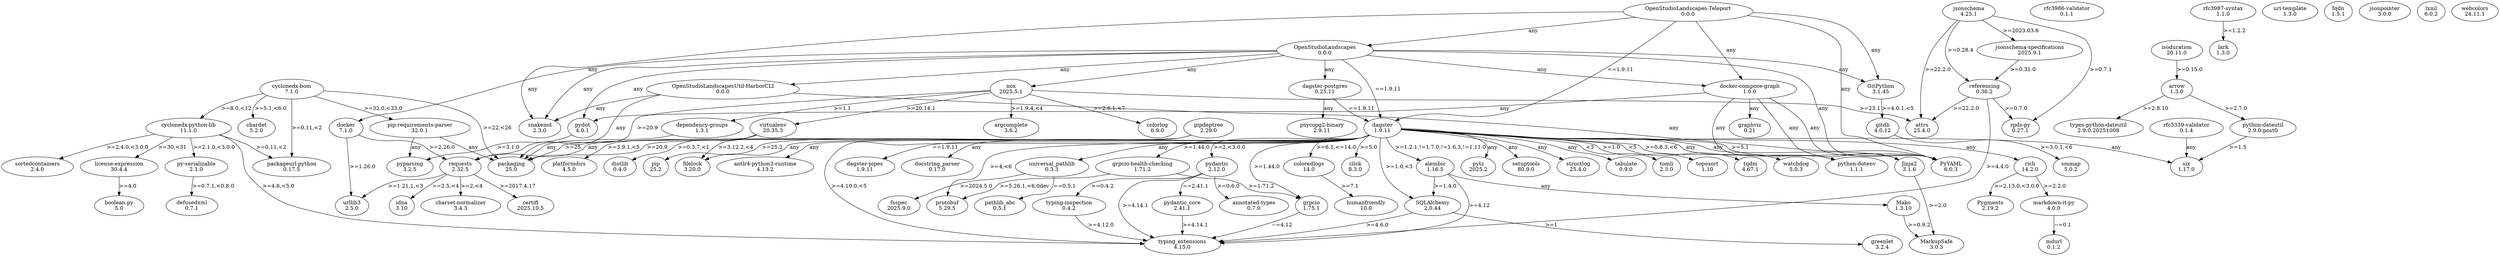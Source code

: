 digraph {
	"annotated-types" [label="annotated-types\n0.7.0"]
	"antlr4-python3-runtime" [label="antlr4-python3-runtime\n4.13.2"]
	"boolean-py" [label="boolean.py\n5.0"]
	"charset-normalizer" [label="charset-normalizer\n3.4.3"]
	"cyclonedx-bom" -> "cyclonedx-python-lib" [label=">=8.0,<12"]
	"cyclonedx-bom" -> "packageurl-python" [label=">=0.11,<2"]
	"cyclonedx-bom" -> "pip-requirements-parser" [label=">=32.0,<33.0"]
	"cyclonedx-bom" -> chardet [label=">=5.1,<6.0"]
	"cyclonedx-bom" -> packaging [label=">=22,<26"]
	"cyclonedx-bom" [label="cyclonedx-bom\n7.1.0"]
	"cyclonedx-python-lib" -> "license-expression" [label=">=30,<31"]
	"cyclonedx-python-lib" -> "packageurl-python" [label=">=0.11,<2"]
	"cyclonedx-python-lib" -> "py-serializable" [label=">=2.1.0,<3.0.0"]
	"cyclonedx-python-lib" -> "typing-extensions" [label=">=4.6,<5.0"]
	"cyclonedx-python-lib" -> sortedcontainers [label=">=2.4.0,<3.0.0"]
	"cyclonedx-python-lib" [label="cyclonedx-python-lib\n11.1.0"]
	"dagster-pipes" [label="dagster-pipes\n1.9.11"]
	"dagster-postgres" -> "psycopg2-binary" [label=any]
	"dagster-postgres" -> dagster [label="==1.9.11"]
	"dagster-postgres" [label="dagster-postgres\n0.25.11"]
	"dependency-groups" -> packaging [label=any]
	"dependency-groups" [label="dependency-groups\n1.3.1"]
	"docker-compose-graph" -> "python-dotenv" [label=any]
	"docker-compose-graph" -> graphviz [label=any]
	"docker-compose-graph" -> jinja2 [label=any]
	"docker-compose-graph" -> pydot [label=any]
	"docker-compose-graph" -> pyyaml [label=any]
	"docker-compose-graph" [label="docker-compose-graph\n1.0.0"]
	"docstring-parser" [label="docstring_parser\n0.17.0"]
	"grpcio-health-checking" -> grpcio [label=">=1.71.2"]
	"grpcio-health-checking" -> protobuf [label=">=5.26.1,<6.0dev"]
	"grpcio-health-checking" [label="grpcio-health-checking\n1.71.2"]
	"jsonschema-specifications" -> referencing [label=">=0.31.0"]
	"jsonschema-specifications" [label="jsonschema-specifications\n2025.9.1"]
	"license-expression" -> "boolean-py" [label=">=4.0"]
	"license-expression" [label="license-expression\n30.4.4"]
	"markdown-it-py" -> mdurl [label="~=0.1"]
	"markdown-it-py" [label="markdown-it-py\n4.0.0"]
	"openstudiolandscapes-teleport" -> "docker-compose-graph" [label=any]
	"openstudiolandscapes-teleport" -> dagster [label="==1.9.11"]
	"openstudiolandscapes-teleport" -> gitpython [label=any]
	"openstudiolandscapes-teleport" -> openstudiolandscapes [label=any]
	"openstudiolandscapes-teleport" -> pyyaml [label=any]
	"openstudiolandscapes-teleport" -> snakemd [label=any]
	"openstudiolandscapes-teleport" [label="OpenStudioLandscapes-Teleport\n0.0.0"]
	"openstudiolandscapesutil-harborcli" -> pyyaml [label=any]
	"openstudiolandscapesutil-harborcli" -> requests [label=any]
	"openstudiolandscapesutil-harborcli" -> snakemd [label=any]
	"openstudiolandscapesutil-harborcli" [label="OpenStudioLandscapesUtil-HarborCLI\n0.0.0"]
	"packageurl-python" [label="packageurl-python\n0.17.5"]
	"pathlib-abc" [label="pathlib_abc\n0.5.1"]
	"pip-requirements-parser" -> packaging [label=any]
	"pip-requirements-parser" -> pyparsing [label=any]
	"pip-requirements-parser" [label="pip-requirements-parser\n32.0.1"]
	"psycopg2-binary" [label="psycopg2-binary\n2.9.11"]
	"py-serializable" -> defusedxml [label=">=0.7.1,<0.8.0"]
	"py-serializable" [label="py-serializable\n2.1.0"]
	"pydantic-core" -> "typing-extensions" [label=">=4.14.1"]
	"pydantic-core" [label="pydantic_core\n2.41.1"]
	"python-dateutil" -> six [label=">=1.5"]
	"python-dateutil" [label="python-dateutil\n2.9.0.post0"]
	"python-dotenv" [label="python-dotenv\n1.1.1"]
	"rfc3339-validator" -> six [label=any]
	"rfc3339-validator" [label="rfc3339-validator\n0.1.4"]
	"rfc3986-validator" [label="rfc3986-validator\n0.1.1"]
	"rfc3987-syntax" -> lark [label=">=1.2.2"]
	"rfc3987-syntax" [label="rfc3987-syntax\n1.1.0"]
	"rpds-py" [label="rpds-py\n0.27.1"]
	"types-python-dateutil" [label="types-python-dateutil\n2.9.0.20251008"]
	"typing-extensions" [label="typing_extensions\n4.15.0"]
	"typing-inspection" -> "typing-extensions" [label=">=4.12.0"]
	"typing-inspection" [label="typing-inspection\n0.4.2"]
	"universal-pathlib" -> "pathlib-abc" [label="==0.5.1"]
	"universal-pathlib" -> fsspec [label=">=2024.5.0"]
	"universal-pathlib" [label="universal_pathlib\n0.3.3"]
	"uri-template" [label="uri-template\n1.3.0"]
	alembic -> "typing-extensions" [label=">=4.12"]
	alembic -> mako [label=any]
	alembic -> sqlalchemy [label=">=1.4.0"]
	alembic [label="alembic\n1.16.5"]
	argcomplete [label="argcomplete\n3.6.2"]
	arrow -> "python-dateutil" [label=">=2.7.0"]
	arrow -> "types-python-dateutil" [label=">=2.8.10"]
	arrow [label="arrow\n1.3.0"]
	attrs [label="attrs\n25.4.0"]
	certifi [label="certifi\n2025.10.5"]
	chardet [label="chardet\n5.2.0"]
	click [label="click\n8.3.0"]
	coloredlogs -> humanfriendly [label=">=7.1"]
	coloredlogs [label="coloredlogs\n14.0"]
	colorlog [label="colorlog\n6.9.0"]
	dagster -> "antlr4-python3-runtime" [label=any]
	dagster -> "dagster-pipes" [label="==1.9.11"]
	dagster -> "docstring-parser" [label=any]
	dagster -> "grpcio-health-checking" [label=">=1.44.0"]
	dagster -> "python-dotenv" [label=any]
	dagster -> "typing-extensions" [label=">=4.10.0,<5"]
	dagster -> "universal-pathlib" [label=any]
	dagster -> alembic [label=">=1.2.1,!=1.7.0,!=1.6.3,!=1.11.0"]
	dagster -> click [label=">=5.0"]
	dagster -> coloredlogs [label=">=6.1,<=14.0"]
	dagster -> filelock [label=any]
	dagster -> grpcio [label=">=1.44.0"]
	dagster -> jinja2 [label=any]
	dagster -> packaging [label=">=20.9"]
	dagster -> protobuf [label=">=4,<6"]
	dagster -> pydantic [label=">=2,<3.0.0"]
	dagster -> pytz [label=any]
	dagster -> pyyaml [label=">=5.1"]
	dagster -> requests [label=any]
	dagster -> rich [label=any]
	dagster -> setuptools [label=any]
	dagster -> six [label=any]
	dagster -> sqlalchemy [label=">=1.0,<3"]
	dagster -> structlog [label=any]
	dagster -> tabulate [label=any]
	dagster -> tomli [label="<3"]
	dagster -> toposort [label=">=1.0"]
	dagster -> tqdm [label="<5"]
	dagster -> watchdog [label=">=0.8.3,<6"]
	dagster [label="dagster\n1.9.11"]
	defusedxml [label="defusedxml\n0.7.1"]
	distlib [label="distlib\n0.4.0"]
	docker -> requests [label=">=2.26.0"]
	docker -> urllib3 [label=">=1.26.0"]
	docker [label="docker\n7.1.0"]
	filelock [label="filelock\n3.20.0"]
	fqdn [label="fqdn\n1.5.1"]
	fsspec [label="fsspec\n2025.9.0"]
	gitdb -> smmap [label=">=3.0.1,<6"]
	gitdb [label="gitdb\n4.0.12"]
	gitpython -> gitdb [label=">=4.0.1,<5"]
	gitpython [label="GitPython\n3.1.45"]
	graphviz [label="graphviz\n0.21"]
	greenlet [label="greenlet\n3.2.4"]
	grpcio -> "typing-extensions" [label="~=4.12"]
	grpcio [label="grpcio\n1.75.1"]
	humanfriendly [label="humanfriendly\n10.0"]
	idna [label="idna\n3.10"]
	isoduration -> arrow [label=">=0.15.0"]
	isoduration [label="isoduration\n20.11.0"]
	jinja2 -> markupsafe [label=">=2.0"]
	jinja2 [label="Jinja2\n3.1.6"]
	jsonpointer [label="jsonpointer\n3.0.0"]
	jsonschema -> "jsonschema-specifications" [label=">=2023.03.6"]
	jsonschema -> "rpds-py" [label=">=0.7.1"]
	jsonschema -> attrs [label=">=22.2.0"]
	jsonschema -> referencing [label=">=0.28.4"]
	jsonschema [label="jsonschema\n4.25.1"]
	lark [label="lark\n1.3.0"]
	lxml [label="lxml\n6.0.2"]
	mako -> markupsafe [label=">=0.9.2"]
	mako [label="Mako\n1.3.10"]
	markupsafe [label="MarkupSafe\n3.0.3"]
	mdurl [label="mdurl\n0.1.2"]
	nox -> "dependency-groups" [label=">=1.1"]
	nox -> argcomplete [label=">=1.9.4,<4"]
	nox -> attrs [label=">=23.1"]
	nox -> colorlog [label=">=2.6.1,<7"]
	nox -> packaging [label=">=20.9"]
	nox -> virtualenv [label=">=20.14.1"]
	nox [label="nox\n2025.5.1"]
	openstudiolandscapes -> "dagster-postgres" [label=any]
	openstudiolandscapes -> "docker-compose-graph" [label=any]
	openstudiolandscapes -> "openstudiolandscapesutil-harborcli" [label=any]
	openstudiolandscapes -> dagster [label="==1.9.11"]
	openstudiolandscapes -> docker [label=any]
	openstudiolandscapes -> gitpython [label=any]
	openstudiolandscapes -> nox [label=any]
	openstudiolandscapes -> pydot [label=any]
	openstudiolandscapes -> pyyaml [label=any]
	openstudiolandscapes -> snakemd [label=any]
	openstudiolandscapes [label="OpenStudioLandscapes\n0.0.0"]
	packaging [label="packaging\n25.0"]
	pip [label="pip\n25.2"]
	pipdeptree -> packaging [label=">=25"]
	pipdeptree -> pip [label=">=25.2"]
	pipdeptree [label="pipdeptree\n2.29.0"]
	platformdirs [label="platformdirs\n4.5.0"]
	protobuf [label="protobuf\n5.29.5"]
	pydantic -> "annotated-types" [label=">=0.6.0"]
	pydantic -> "pydantic-core" [label="==2.41.1"]
	pydantic -> "typing-extensions" [label=">=4.14.1"]
	pydantic -> "typing-inspection" [label=">=0.4.2"]
	pydantic [label="pydantic\n2.12.0"]
	pydot -> pyparsing [label=">=3.1.0"]
	pydot [label="pydot\n4.0.1"]
	pygments [label="Pygments\n2.19.2"]
	pyparsing [label="pyparsing\n3.2.5"]
	pytz [label="pytz\n2025.2"]
	pyyaml [label="PyYAML\n6.0.3"]
	referencing -> "rpds-py" [label=">=0.7.0"]
	referencing -> "typing-extensions" [label=">=4.4.0"]
	referencing -> attrs [label=">=22.2.0"]
	referencing [label="referencing\n0.36.2"]
	requests -> "charset-normalizer" [label=">=2,<4"]
	requests -> certifi [label=">=2017.4.17"]
	requests -> idna [label=">=2.5,<4"]
	requests -> urllib3 [label=">=1.21.1,<3"]
	requests [label="requests\n2.32.5"]
	rich -> "markdown-it-py" [label=">=2.2.0"]
	rich -> pygments [label=">=2.13.0,<3.0.0"]
	rich [label="rich\n14.2.0"]
	setuptools [label="setuptools\n80.9.0"]
	six [label="six\n1.17.0"]
	smmap [label="smmap\n5.0.2"]
	snakemd [label="snakemd\n2.3.0"]
	sortedcontainers [label="sortedcontainers\n2.4.0"]
	sqlalchemy -> "typing-extensions" [label=">=4.6.0"]
	sqlalchemy -> greenlet [label=">=1"]
	sqlalchemy [label="SQLAlchemy\n2.0.44"]
	structlog [label="structlog\n25.4.0"]
	tabulate [label="tabulate\n0.9.0"]
	tomli [label="tomli\n2.3.0"]
	toposort [label="toposort\n1.10"]
	tqdm [label="tqdm\n4.67.1"]
	urllib3 [label="urllib3\n2.5.0"]
	virtualenv -> distlib [label=">=0.3.7,<1"]
	virtualenv -> filelock [label=">=3.12.2,<4"]
	virtualenv -> platformdirs [label=">=3.9.1,<5"]
	virtualenv [label="virtualenv\n20.35.3"]
	watchdog [label="watchdog\n5.0.3"]
	webcolors [label="webcolors\n24.11.1"]
}

